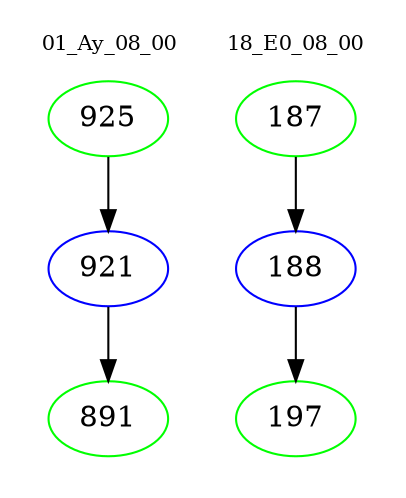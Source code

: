 digraph{
subgraph cluster_0 {
color = white
label = "01_Ay_08_00";
fontsize=10;
T0_925 [label="925", color="green"]
T0_925 -> T0_921 [color="black"]
T0_921 [label="921", color="blue"]
T0_921 -> T0_891 [color="black"]
T0_891 [label="891", color="green"]
}
subgraph cluster_1 {
color = white
label = "18_E0_08_00";
fontsize=10;
T1_187 [label="187", color="green"]
T1_187 -> T1_188 [color="black"]
T1_188 [label="188", color="blue"]
T1_188 -> T1_197 [color="black"]
T1_197 [label="197", color="green"]
}
}
